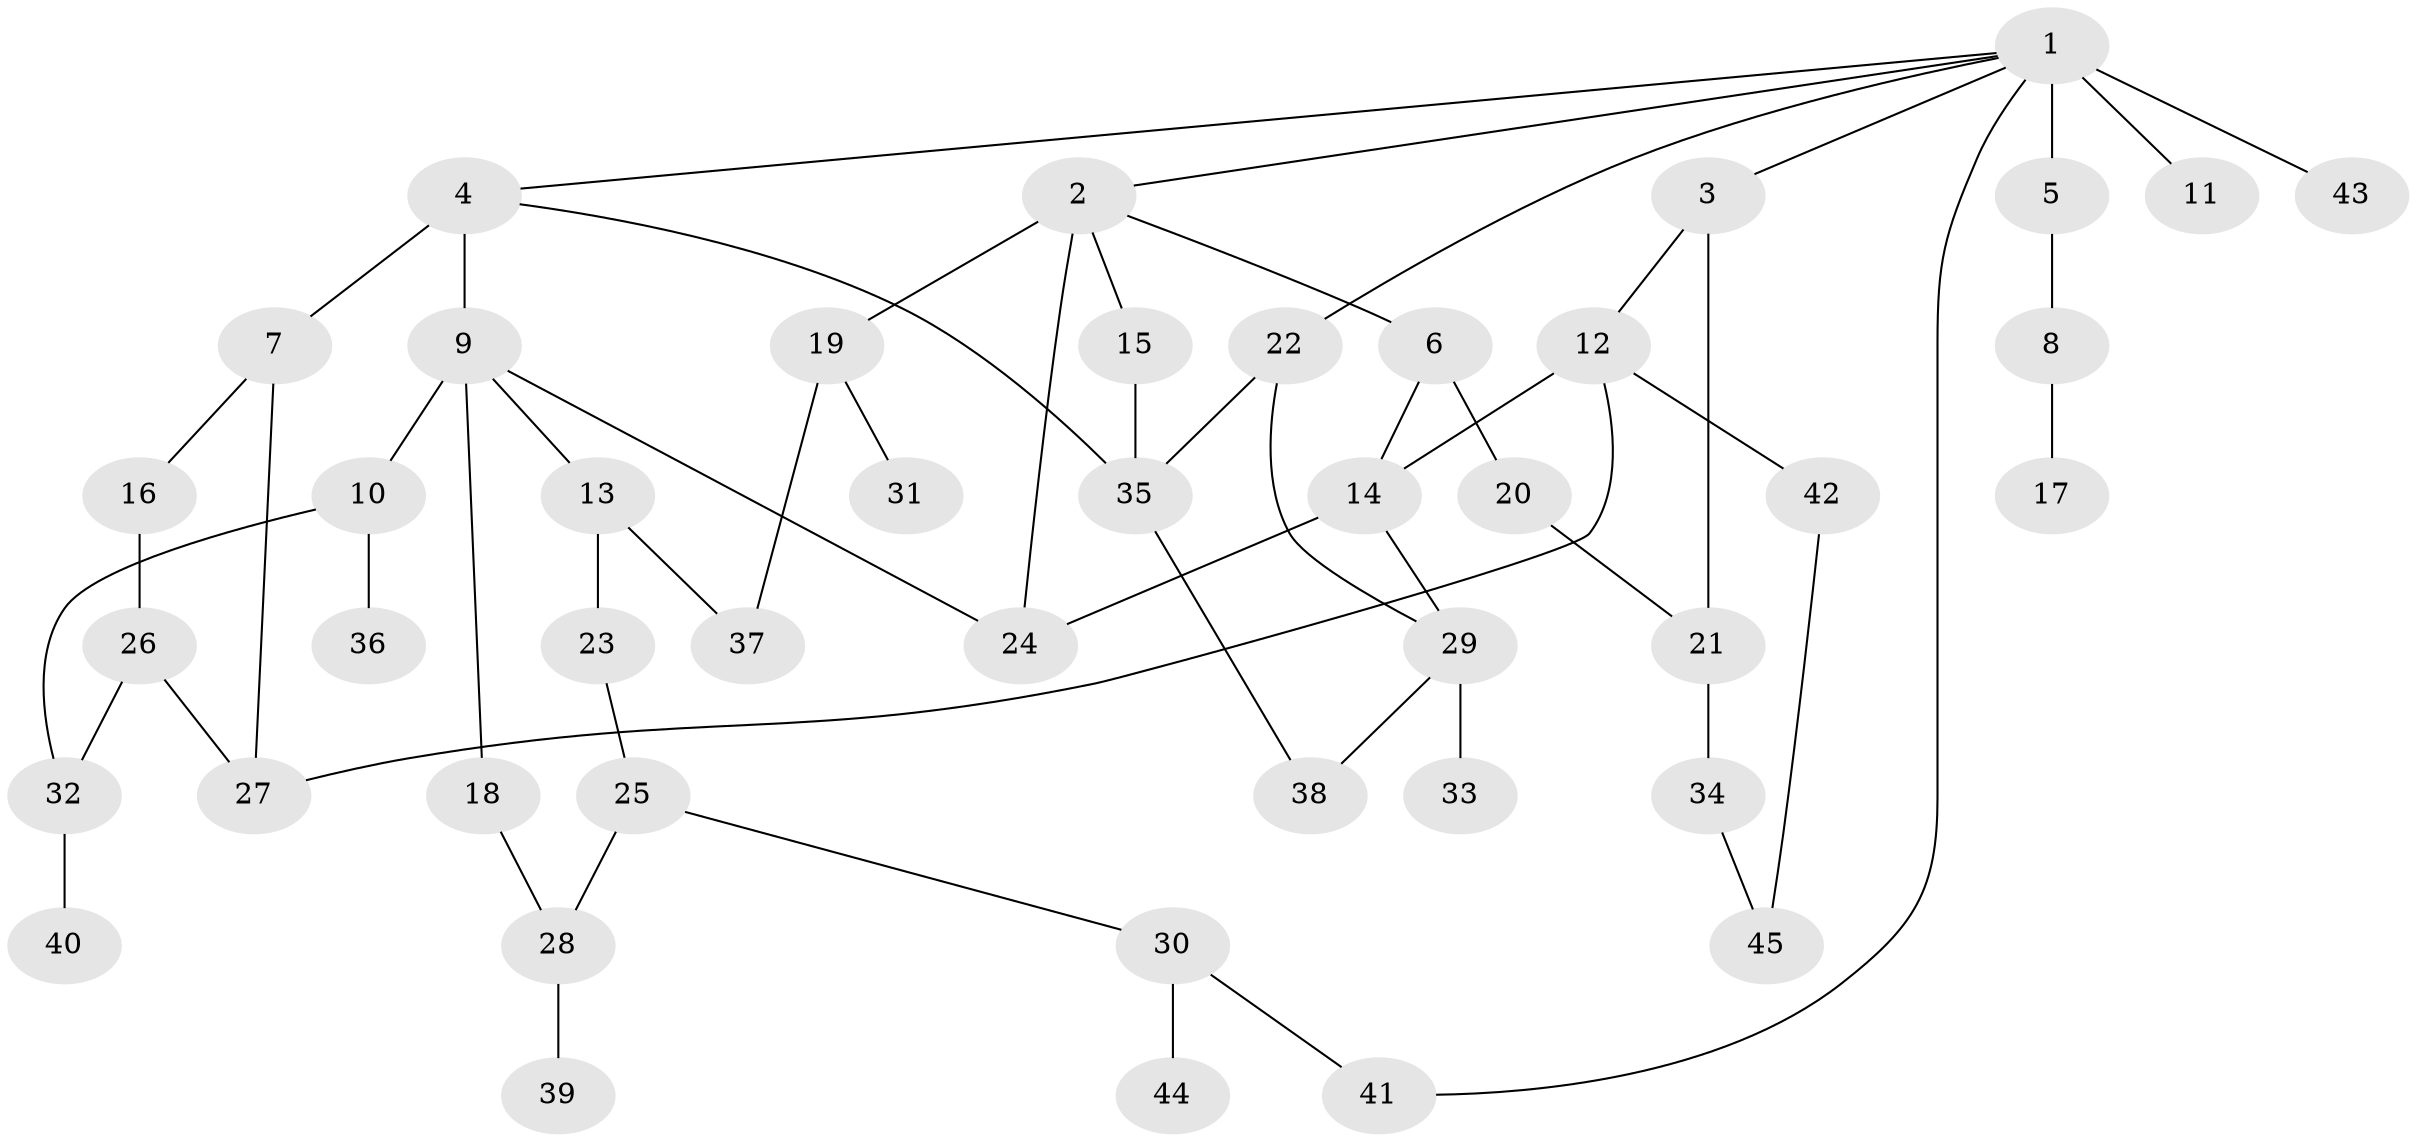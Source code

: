 // original degree distribution, {6: 0.02702702702702703, 5: 0.04054054054054054, 3: 0.10135135135135136, 4: 0.10810810810810811, 8: 0.006756756756756757, 2: 0.27702702702702703, 1: 0.43243243243243246, 7: 0.006756756756756757}
// Generated by graph-tools (version 1.1) at 2025/49/03/04/25 22:49:14]
// undirected, 45 vertices, 59 edges
graph export_dot {
  node [color=gray90,style=filled];
  1;
  2;
  3;
  4;
  5;
  6;
  7;
  8;
  9;
  10;
  11;
  12;
  13;
  14;
  15;
  16;
  17;
  18;
  19;
  20;
  21;
  22;
  23;
  24;
  25;
  26;
  27;
  28;
  29;
  30;
  31;
  32;
  33;
  34;
  35;
  36;
  37;
  38;
  39;
  40;
  41;
  42;
  43;
  44;
  45;
  1 -- 2 [weight=1.0];
  1 -- 3 [weight=1.0];
  1 -- 4 [weight=1.0];
  1 -- 5 [weight=1.0];
  1 -- 11 [weight=4.0];
  1 -- 22 [weight=1.0];
  1 -- 41 [weight=1.0];
  1 -- 43 [weight=1.0];
  2 -- 6 [weight=1.0];
  2 -- 15 [weight=1.0];
  2 -- 19 [weight=1.0];
  2 -- 24 [weight=2.0];
  3 -- 12 [weight=1.0];
  3 -- 21 [weight=1.0];
  4 -- 7 [weight=2.0];
  4 -- 9 [weight=1.0];
  4 -- 35 [weight=1.0];
  5 -- 8 [weight=1.0];
  6 -- 14 [weight=2.0];
  6 -- 20 [weight=1.0];
  7 -- 16 [weight=1.0];
  7 -- 27 [weight=1.0];
  8 -- 17 [weight=1.0];
  9 -- 10 [weight=3.0];
  9 -- 13 [weight=1.0];
  9 -- 18 [weight=1.0];
  9 -- 24 [weight=1.0];
  10 -- 32 [weight=1.0];
  10 -- 36 [weight=1.0];
  12 -- 14 [weight=1.0];
  12 -- 27 [weight=1.0];
  12 -- 42 [weight=2.0];
  13 -- 23 [weight=1.0];
  13 -- 37 [weight=1.0];
  14 -- 24 [weight=1.0];
  14 -- 29 [weight=1.0];
  15 -- 35 [weight=1.0];
  16 -- 26 [weight=1.0];
  18 -- 28 [weight=1.0];
  19 -- 31 [weight=1.0];
  19 -- 37 [weight=1.0];
  20 -- 21 [weight=1.0];
  21 -- 34 [weight=1.0];
  22 -- 29 [weight=1.0];
  22 -- 35 [weight=1.0];
  23 -- 25 [weight=1.0];
  25 -- 28 [weight=1.0];
  25 -- 30 [weight=1.0];
  26 -- 27 [weight=1.0];
  26 -- 32 [weight=1.0];
  28 -- 39 [weight=1.0];
  29 -- 33 [weight=3.0];
  29 -- 38 [weight=1.0];
  30 -- 41 [weight=1.0];
  30 -- 44 [weight=1.0];
  32 -- 40 [weight=1.0];
  34 -- 45 [weight=1.0];
  35 -- 38 [weight=1.0];
  42 -- 45 [weight=1.0];
}
